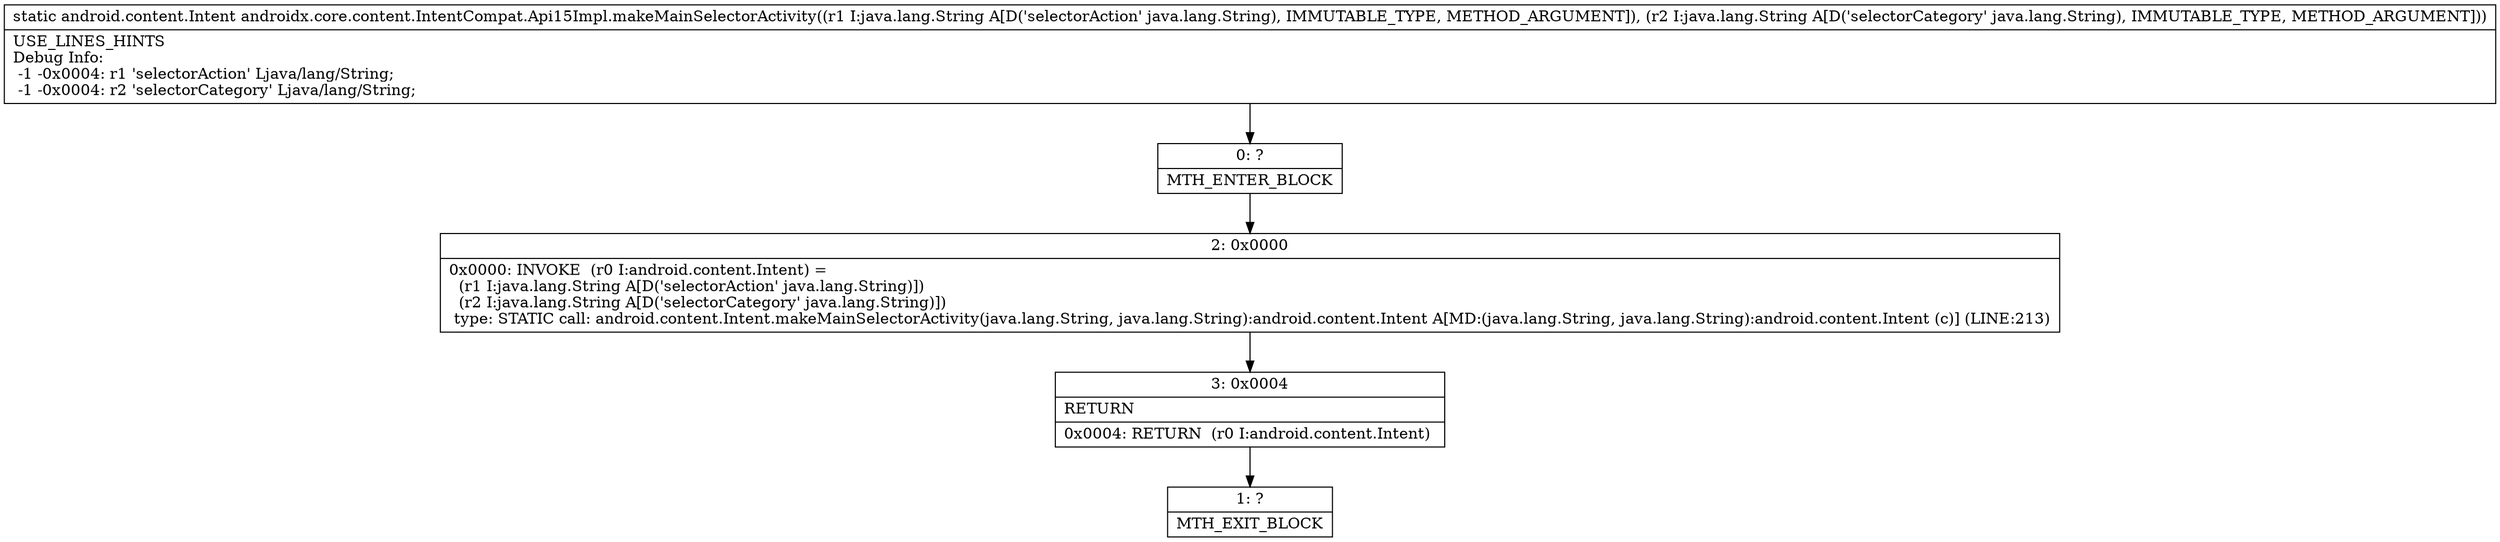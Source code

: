 digraph "CFG forandroidx.core.content.IntentCompat.Api15Impl.makeMainSelectorActivity(Ljava\/lang\/String;Ljava\/lang\/String;)Landroid\/content\/Intent;" {
Node_0 [shape=record,label="{0\:\ ?|MTH_ENTER_BLOCK\l}"];
Node_2 [shape=record,label="{2\:\ 0x0000|0x0000: INVOKE  (r0 I:android.content.Intent) = \l  (r1 I:java.lang.String A[D('selectorAction' java.lang.String)])\l  (r2 I:java.lang.String A[D('selectorCategory' java.lang.String)])\l type: STATIC call: android.content.Intent.makeMainSelectorActivity(java.lang.String, java.lang.String):android.content.Intent A[MD:(java.lang.String, java.lang.String):android.content.Intent (c)] (LINE:213)\l}"];
Node_3 [shape=record,label="{3\:\ 0x0004|RETURN\l|0x0004: RETURN  (r0 I:android.content.Intent) \l}"];
Node_1 [shape=record,label="{1\:\ ?|MTH_EXIT_BLOCK\l}"];
MethodNode[shape=record,label="{static android.content.Intent androidx.core.content.IntentCompat.Api15Impl.makeMainSelectorActivity((r1 I:java.lang.String A[D('selectorAction' java.lang.String), IMMUTABLE_TYPE, METHOD_ARGUMENT]), (r2 I:java.lang.String A[D('selectorCategory' java.lang.String), IMMUTABLE_TYPE, METHOD_ARGUMENT]))  | USE_LINES_HINTS\lDebug Info:\l  \-1 \-0x0004: r1 'selectorAction' Ljava\/lang\/String;\l  \-1 \-0x0004: r2 'selectorCategory' Ljava\/lang\/String;\l}"];
MethodNode -> Node_0;Node_0 -> Node_2;
Node_2 -> Node_3;
Node_3 -> Node_1;
}


